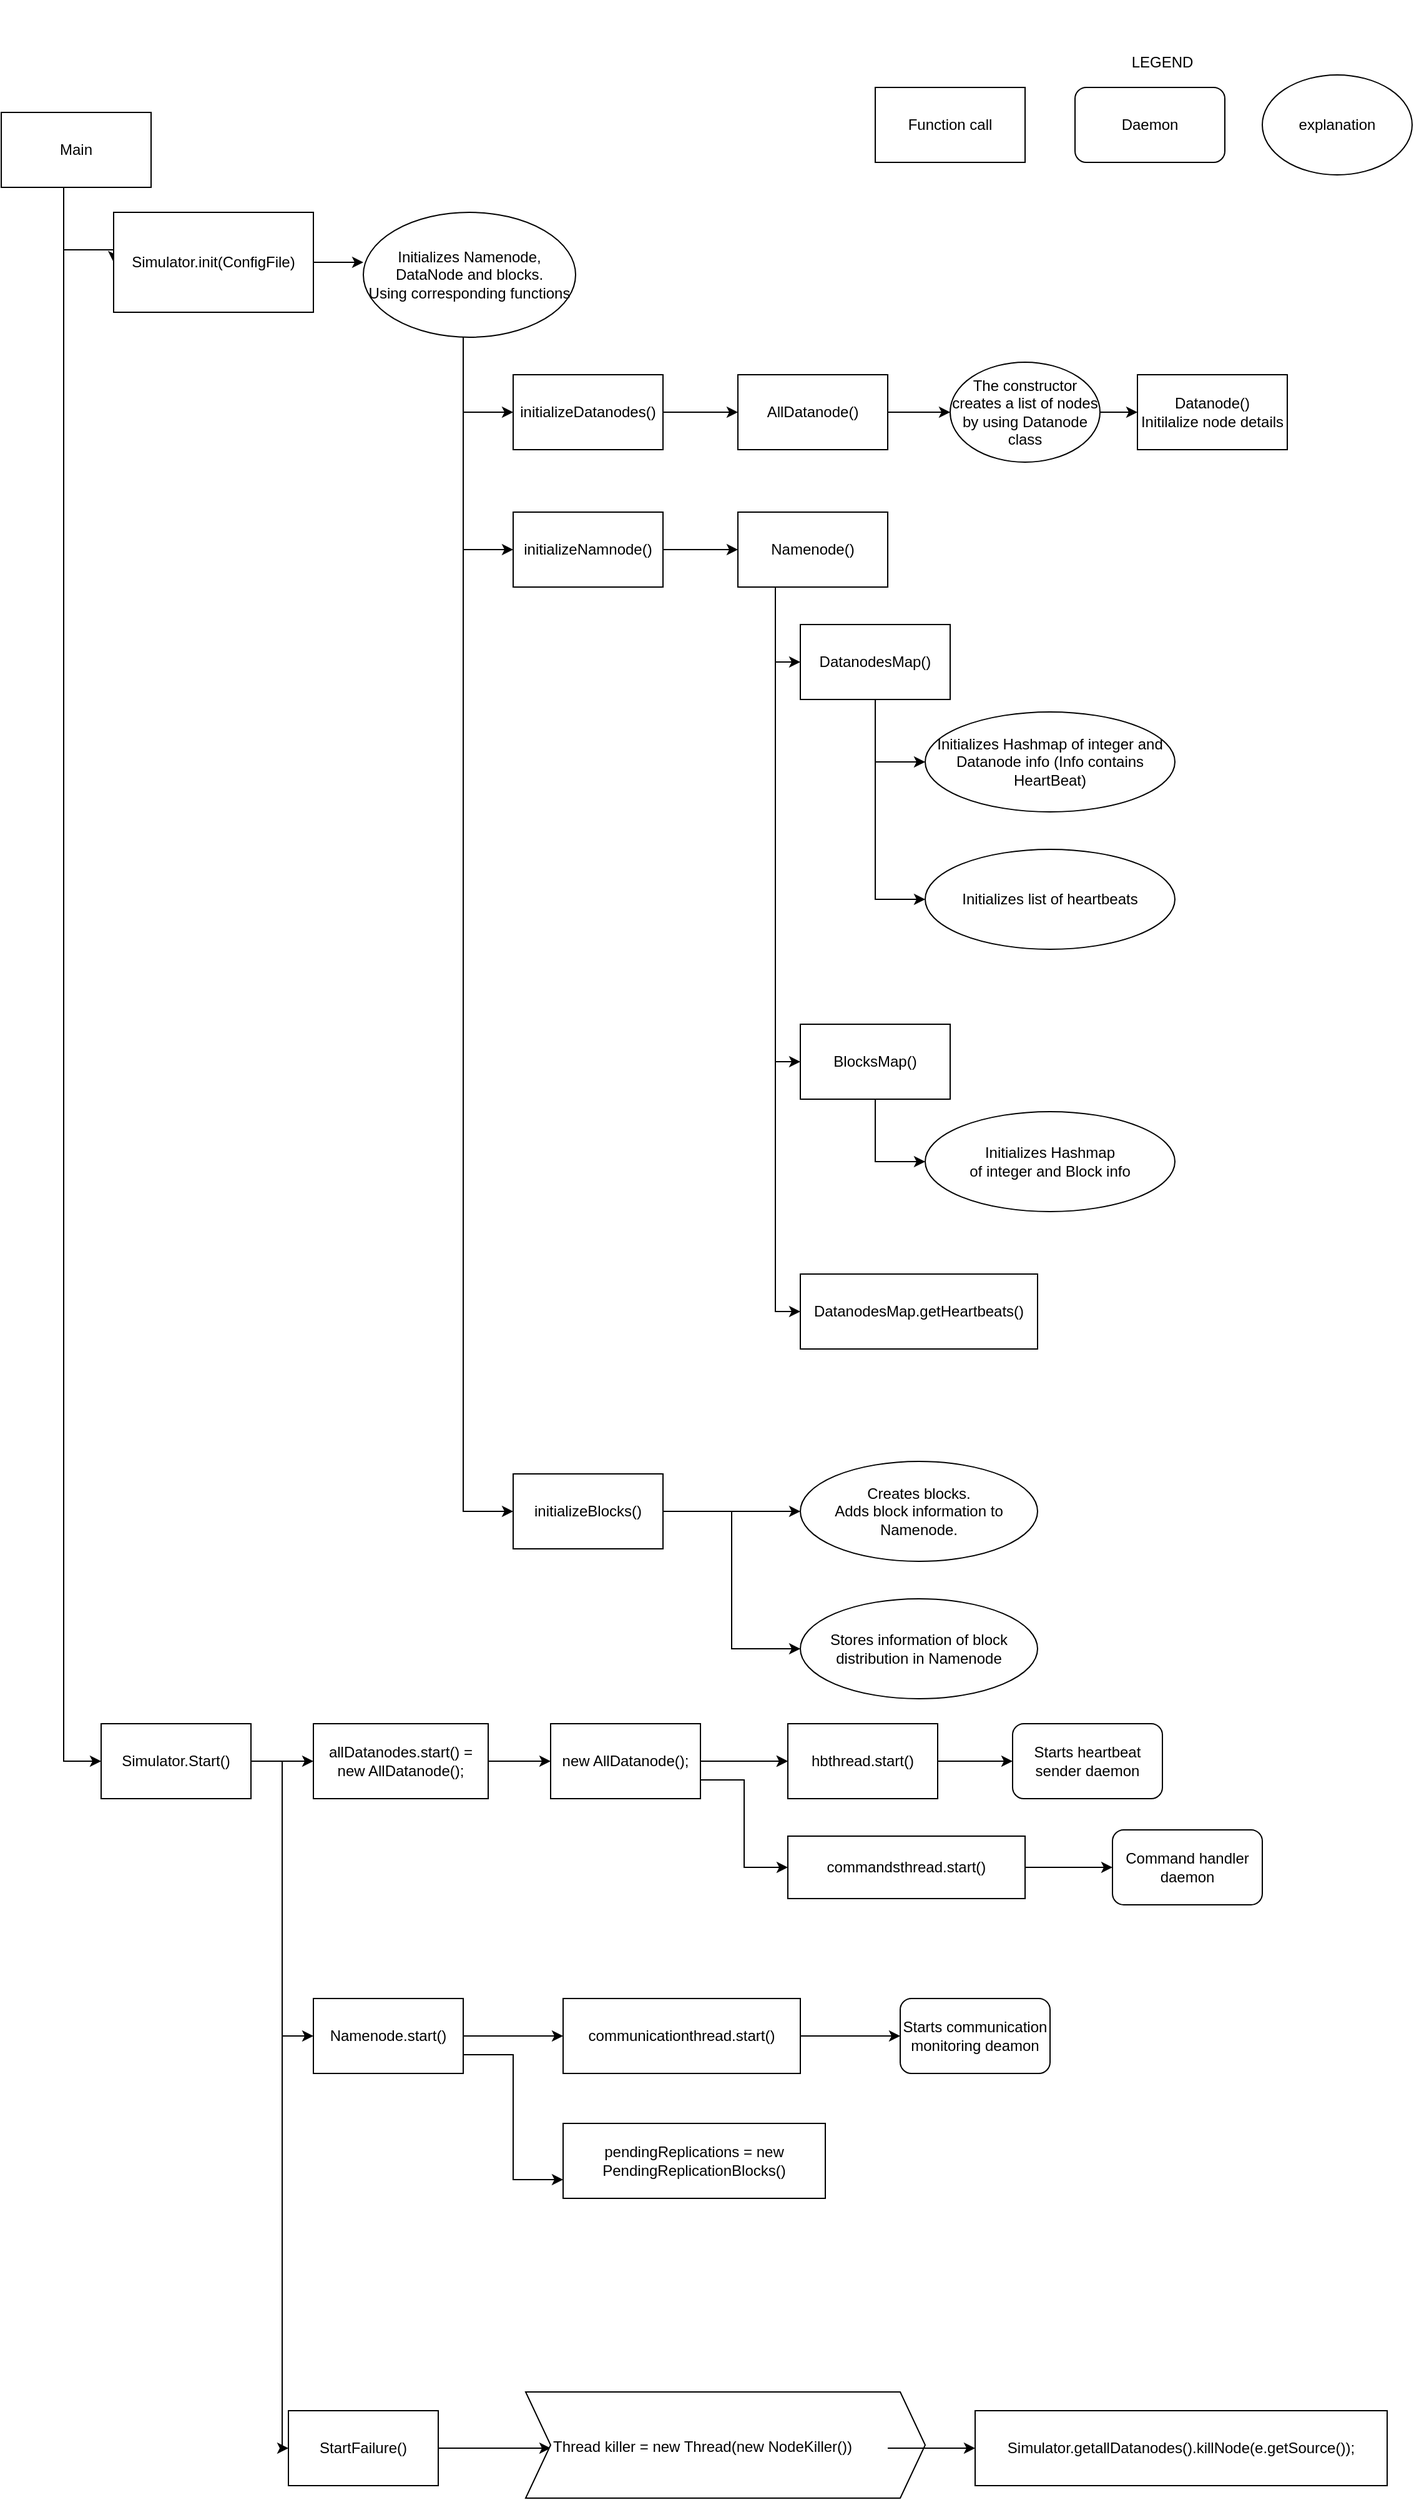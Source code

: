<mxfile version="12.7.8" type="github">
  <diagram id="zA8VsBheuBRrl_neqVgZ" name="Page-1">
    <mxGraphModel dx="1422" dy="1931" grid="1" gridSize="10" guides="1" tooltips="1" connect="1" arrows="1" fold="1" page="1" pageScale="1" pageWidth="850" pageHeight="1100" math="0" shadow="0">
      <root>
        <mxCell id="0" />
        <mxCell id="1" parent="0" />
        <mxCell id="JU47VE_lCFR2i_xXfKO_-4" style="edgeStyle=orthogonalEdgeStyle;rounded=0;orthogonalLoop=1;jettySize=auto;html=1;" parent="1" source="JU47VE_lCFR2i_xXfKO_-1" target="JU47VE_lCFR2i_xXfKO_-2" edge="1">
          <mxGeometry relative="1" as="geometry">
            <Array as="points">
              <mxPoint x="80" y="1370" />
            </Array>
          </mxGeometry>
        </mxCell>
        <mxCell id="JU47VE_lCFR2i_xXfKO_-15" style="edgeStyle=orthogonalEdgeStyle;rounded=0;orthogonalLoop=1;jettySize=auto;html=1;entryX=0;entryY=0.5;entryDx=0;entryDy=0;" parent="1" source="JU47VE_lCFR2i_xXfKO_-1" target="JU47VE_lCFR2i_xXfKO_-13" edge="1">
          <mxGeometry relative="1" as="geometry">
            <Array as="points">
              <mxPoint x="80" y="160" />
            </Array>
          </mxGeometry>
        </mxCell>
        <mxCell id="JU47VE_lCFR2i_xXfKO_-1" value="Main" style="rounded=0;whiteSpace=wrap;html=1;" parent="1" vertex="1">
          <mxGeometry x="30" y="50" width="120" height="60" as="geometry" />
        </mxCell>
        <mxCell id="JU47VE_lCFR2i_xXfKO_-6" style="edgeStyle=orthogonalEdgeStyle;rounded=0;orthogonalLoop=1;jettySize=auto;html=1;" parent="1" source="JU47VE_lCFR2i_xXfKO_-2" target="JU47VE_lCFR2i_xXfKO_-5" edge="1">
          <mxGeometry relative="1" as="geometry" />
        </mxCell>
        <mxCell id="JU47VE_lCFR2i_xXfKO_-9" style="edgeStyle=orthogonalEdgeStyle;rounded=0;orthogonalLoop=1;jettySize=auto;html=1;entryX=0;entryY=0.5;entryDx=0;entryDy=0;" parent="1" source="JU47VE_lCFR2i_xXfKO_-2" target="JU47VE_lCFR2i_xXfKO_-8" edge="1">
          <mxGeometry relative="1" as="geometry">
            <mxPoint x="250" y="1570" as="targetPoint" />
            <Array as="points">
              <mxPoint x="255" y="1370" />
              <mxPoint x="255" y="1920" />
            </Array>
          </mxGeometry>
        </mxCell>
        <mxCell id="JU47VE_lCFR2i_xXfKO_-10" style="edgeStyle=orthogonalEdgeStyle;rounded=0;orthogonalLoop=1;jettySize=auto;html=1;entryX=0;entryY=0.5;entryDx=0;entryDy=0;" parent="1" source="JU47VE_lCFR2i_xXfKO_-2" target="JU47VE_lCFR2i_xXfKO_-7" edge="1">
          <mxGeometry relative="1" as="geometry" />
        </mxCell>
        <mxCell id="JU47VE_lCFR2i_xXfKO_-2" value="Simulator.Start()" style="rounded=0;whiteSpace=wrap;html=1;" parent="1" vertex="1">
          <mxGeometry x="110" y="1340" width="120" height="60" as="geometry" />
        </mxCell>
        <mxCell id="JU47VE_lCFR2i_xXfKO_-12" style="edgeStyle=orthogonalEdgeStyle;rounded=0;orthogonalLoop=1;jettySize=auto;html=1;entryX=0;entryY=0.5;entryDx=0;entryDy=0;" parent="1" source="JU47VE_lCFR2i_xXfKO_-5" target="JU47VE_lCFR2i_xXfKO_-11" edge="1">
          <mxGeometry relative="1" as="geometry" />
        </mxCell>
        <mxCell id="JU47VE_lCFR2i_xXfKO_-5" value="allDatanodes.start() = new AllDatanode();" style="rounded=0;whiteSpace=wrap;html=1;" parent="1" vertex="1">
          <mxGeometry x="280" y="1340" width="140" height="60" as="geometry" />
        </mxCell>
        <mxCell id="0iTcsFP1lSR9jo0iLhN2-6" style="edgeStyle=orthogonalEdgeStyle;rounded=0;orthogonalLoop=1;jettySize=auto;html=1;entryX=0;entryY=0.5;entryDx=0;entryDy=0;" edge="1" parent="1" source="JU47VE_lCFR2i_xXfKO_-7" target="0iTcsFP1lSR9jo0iLhN2-4">
          <mxGeometry relative="1" as="geometry" />
        </mxCell>
        <mxCell id="0iTcsFP1lSR9jo0iLhN2-14" style="edgeStyle=orthogonalEdgeStyle;rounded=0;orthogonalLoop=1;jettySize=auto;html=1;exitX=1;exitY=0.75;exitDx=0;exitDy=0;entryX=0;entryY=0.75;entryDx=0;entryDy=0;" edge="1" parent="1" source="JU47VE_lCFR2i_xXfKO_-7" target="0iTcsFP1lSR9jo0iLhN2-11">
          <mxGeometry relative="1" as="geometry" />
        </mxCell>
        <mxCell id="JU47VE_lCFR2i_xXfKO_-7" value="Namenode.start()" style="rounded=0;whiteSpace=wrap;html=1;" parent="1" vertex="1">
          <mxGeometry x="280" y="1560" width="120" height="60" as="geometry" />
        </mxCell>
        <mxCell id="0iTcsFP1lSR9jo0iLhN2-19" style="edgeStyle=orthogonalEdgeStyle;rounded=0;orthogonalLoop=1;jettySize=auto;html=1;exitX=1;exitY=0.5;exitDx=0;exitDy=0;" edge="1" parent="1" source="JU47VE_lCFR2i_xXfKO_-8" target="0iTcsFP1lSR9jo0iLhN2-17">
          <mxGeometry relative="1" as="geometry" />
        </mxCell>
        <mxCell id="JU47VE_lCFR2i_xXfKO_-8" value="StartFailure()" style="rounded=0;whiteSpace=wrap;html=1;" parent="1" vertex="1">
          <mxGeometry x="260" y="1890" width="120" height="60" as="geometry" />
        </mxCell>
        <mxCell id="rZpP8SGYZrVl_NE0W-DY-2" style="edgeStyle=orthogonalEdgeStyle;rounded=0;orthogonalLoop=1;jettySize=auto;html=1;exitX=1;exitY=0.5;exitDx=0;exitDy=0;" parent="1" source="JU47VE_lCFR2i_xXfKO_-11" target="rZpP8SGYZrVl_NE0W-DY-1" edge="1">
          <mxGeometry relative="1" as="geometry" />
        </mxCell>
        <mxCell id="rZpP8SGYZrVl_NE0W-DY-4" value="" style="edgeStyle=orthogonalEdgeStyle;rounded=0;orthogonalLoop=1;jettySize=auto;html=1;" parent="1" source="JU47VE_lCFR2i_xXfKO_-11" target="rZpP8SGYZrVl_NE0W-DY-1" edge="1">
          <mxGeometry relative="1" as="geometry" />
        </mxCell>
        <mxCell id="rZpP8SGYZrVl_NE0W-DY-5" style="edgeStyle=orthogonalEdgeStyle;rounded=0;orthogonalLoop=1;jettySize=auto;html=1;exitX=1;exitY=0.75;exitDx=0;exitDy=0;entryX=0;entryY=0.5;entryDx=0;entryDy=0;" parent="1" source="JU47VE_lCFR2i_xXfKO_-11" target="rZpP8SGYZrVl_NE0W-DY-3" edge="1">
          <mxGeometry relative="1" as="geometry" />
        </mxCell>
        <mxCell id="JU47VE_lCFR2i_xXfKO_-11" value="new AllDatanode();" style="rounded=0;whiteSpace=wrap;html=1;" parent="1" vertex="1">
          <mxGeometry x="470" y="1340" width="120" height="60" as="geometry" />
        </mxCell>
        <mxCell id="JU47VE_lCFR2i_xXfKO_-18" style="edgeStyle=orthogonalEdgeStyle;rounded=0;orthogonalLoop=1;jettySize=auto;html=1;entryX=0;entryY=0.5;entryDx=0;entryDy=0;" parent="1" source="JU47VE_lCFR2i_xXfKO_-13" edge="1">
          <mxGeometry relative="1" as="geometry">
            <mxPoint x="320" y="170" as="targetPoint" />
          </mxGeometry>
        </mxCell>
        <mxCell id="JU47VE_lCFR2i_xXfKO_-13" value="&lt;div&gt;Simulator.init(ConfigFile)&lt;/div&gt;" style="rounded=0;whiteSpace=wrap;html=1;" parent="1" vertex="1">
          <mxGeometry x="120" y="130" width="160" height="80" as="geometry" />
        </mxCell>
        <mxCell id="JU47VE_lCFR2i_xXfKO_-29" style="edgeStyle=orthogonalEdgeStyle;rounded=0;orthogonalLoop=1;jettySize=auto;html=1;entryX=0;entryY=0.5;entryDx=0;entryDy=0;" parent="1" target="JU47VE_lCFR2i_xXfKO_-20" edge="1">
          <mxGeometry relative="1" as="geometry">
            <mxPoint x="340" y="210" as="sourcePoint" />
            <Array as="points">
              <mxPoint x="400" y="210" />
              <mxPoint x="400" y="290" />
              <mxPoint x="440" y="290" />
            </Array>
          </mxGeometry>
        </mxCell>
        <mxCell id="JU47VE_lCFR2i_xXfKO_-30" style="edgeStyle=orthogonalEdgeStyle;rounded=0;orthogonalLoop=1;jettySize=auto;html=1;entryX=0;entryY=0.5;entryDx=0;entryDy=0;" parent="1" target="JU47VE_lCFR2i_xXfKO_-21" edge="1">
          <mxGeometry relative="1" as="geometry">
            <mxPoint x="340" y="210" as="sourcePoint" />
            <Array as="points">
              <mxPoint x="400" y="210" />
              <mxPoint x="400" y="400" />
              <mxPoint x="440" y="400" />
            </Array>
          </mxGeometry>
        </mxCell>
        <mxCell id="JU47VE_lCFR2i_xXfKO_-31" style="edgeStyle=orthogonalEdgeStyle;rounded=0;orthogonalLoop=1;jettySize=auto;html=1;entryX=0;entryY=0.5;entryDx=0;entryDy=0;" parent="1" target="JU47VE_lCFR2i_xXfKO_-22" edge="1">
          <mxGeometry relative="1" as="geometry">
            <mxPoint x="340" y="210" as="sourcePoint" />
            <Array as="points">
              <mxPoint x="400" y="210" />
              <mxPoint x="400" y="1170" />
            </Array>
          </mxGeometry>
        </mxCell>
        <mxCell id="JU47VE_lCFR2i_xXfKO_-24" style="edgeStyle=orthogonalEdgeStyle;rounded=0;orthogonalLoop=1;jettySize=auto;html=1;" parent="1" source="JU47VE_lCFR2i_xXfKO_-20" edge="1">
          <mxGeometry relative="1" as="geometry">
            <mxPoint x="620" y="290" as="targetPoint" />
          </mxGeometry>
        </mxCell>
        <mxCell id="JU47VE_lCFR2i_xXfKO_-20" value="initializeDatanodes()" style="rounded=0;whiteSpace=wrap;html=1;" parent="1" vertex="1">
          <mxGeometry x="440" y="260" width="120" height="60" as="geometry" />
        </mxCell>
        <mxCell id="JU47VE_lCFR2i_xXfKO_-42" style="edgeStyle=orthogonalEdgeStyle;rounded=0;orthogonalLoop=1;jettySize=auto;html=1;entryX=0;entryY=0.5;entryDx=0;entryDy=0;" parent="1" source="JU47VE_lCFR2i_xXfKO_-21" target="JU47VE_lCFR2i_xXfKO_-41" edge="1">
          <mxGeometry relative="1" as="geometry" />
        </mxCell>
        <mxCell id="JU47VE_lCFR2i_xXfKO_-21" value="initializeNamnode()" style="rounded=0;whiteSpace=wrap;html=1;" parent="1" vertex="1">
          <mxGeometry x="440" y="370" width="120" height="60" as="geometry" />
        </mxCell>
        <mxCell id="JU47VE_lCFR2i_xXfKO_-58" style="edgeStyle=orthogonalEdgeStyle;rounded=0;orthogonalLoop=1;jettySize=auto;html=1;entryX=0;entryY=0.5;entryDx=0;entryDy=0;" parent="1" source="JU47VE_lCFR2i_xXfKO_-22" target="JU47VE_lCFR2i_xXfKO_-57" edge="1">
          <mxGeometry relative="1" as="geometry" />
        </mxCell>
        <mxCell id="JU47VE_lCFR2i_xXfKO_-60" style="edgeStyle=orthogonalEdgeStyle;rounded=0;orthogonalLoop=1;jettySize=auto;html=1;entryX=0;entryY=0.5;entryDx=0;entryDy=0;" parent="1" source="JU47VE_lCFR2i_xXfKO_-22" target="JU47VE_lCFR2i_xXfKO_-59" edge="1">
          <mxGeometry relative="1" as="geometry" />
        </mxCell>
        <mxCell id="JU47VE_lCFR2i_xXfKO_-22" value="initializeBlocks()" style="rounded=0;whiteSpace=wrap;html=1;" parent="1" vertex="1">
          <mxGeometry x="440" y="1140" width="120" height="60" as="geometry" />
        </mxCell>
        <mxCell id="JU47VE_lCFR2i_xXfKO_-35" value="&lt;div&gt;Initializes Namenode, DataNode and blocks.&lt;/div&gt;&lt;div&gt;Using corresponding functions&lt;/div&gt;" style="ellipse;whiteSpace=wrap;html=1;" parent="1" vertex="1">
          <mxGeometry x="320" y="130" width="170" height="100" as="geometry" />
        </mxCell>
        <mxCell id="JU47VE_lCFR2i_xXfKO_-40" style="edgeStyle=orthogonalEdgeStyle;rounded=0;orthogonalLoop=1;jettySize=auto;html=1;entryX=0;entryY=0.5;entryDx=0;entryDy=0;" parent="1" source="JU47VE_lCFR2i_xXfKO_-36" target="JU47VE_lCFR2i_xXfKO_-39" edge="1">
          <mxGeometry relative="1" as="geometry" />
        </mxCell>
        <mxCell id="JU47VE_lCFR2i_xXfKO_-36" value="The constructor creates a list of nodes by using Datanode class" style="ellipse;whiteSpace=wrap;html=1;" parent="1" vertex="1">
          <mxGeometry x="790" y="250" width="120" height="80" as="geometry" />
        </mxCell>
        <mxCell id="JU47VE_lCFR2i_xXfKO_-38" style="edgeStyle=orthogonalEdgeStyle;rounded=0;orthogonalLoop=1;jettySize=auto;html=1;entryX=0;entryY=0.5;entryDx=0;entryDy=0;" parent="1" source="JU47VE_lCFR2i_xXfKO_-37" target="JU47VE_lCFR2i_xXfKO_-36" edge="1">
          <mxGeometry relative="1" as="geometry" />
        </mxCell>
        <mxCell id="JU47VE_lCFR2i_xXfKO_-37" value="AllDatanode()" style="rounded=0;whiteSpace=wrap;html=1;" parent="1" vertex="1">
          <mxGeometry x="620" y="260" width="120" height="60" as="geometry" />
        </mxCell>
        <mxCell id="JU47VE_lCFR2i_xXfKO_-39" value="&lt;div&gt;Datanode()&lt;/div&gt;&lt;div&gt;Initilalize node details&lt;/div&gt;" style="rounded=0;whiteSpace=wrap;html=1;" parent="1" vertex="1">
          <mxGeometry x="940" y="260" width="120" height="60" as="geometry" />
        </mxCell>
        <mxCell id="JU47VE_lCFR2i_xXfKO_-45" style="edgeStyle=orthogonalEdgeStyle;rounded=0;orthogonalLoop=1;jettySize=auto;html=1;entryX=0;entryY=0.5;entryDx=0;entryDy=0;" parent="1" source="JU47VE_lCFR2i_xXfKO_-41" target="JU47VE_lCFR2i_xXfKO_-43" edge="1">
          <mxGeometry relative="1" as="geometry">
            <Array as="points">
              <mxPoint x="650" y="490" />
            </Array>
          </mxGeometry>
        </mxCell>
        <mxCell id="JU47VE_lCFR2i_xXfKO_-46" style="edgeStyle=orthogonalEdgeStyle;rounded=0;orthogonalLoop=1;jettySize=auto;html=1;entryX=0;entryY=0.5;entryDx=0;entryDy=0;" parent="1" source="JU47VE_lCFR2i_xXfKO_-41" target="JU47VE_lCFR2i_xXfKO_-44" edge="1">
          <mxGeometry relative="1" as="geometry">
            <Array as="points">
              <mxPoint x="650" y="810" />
            </Array>
          </mxGeometry>
        </mxCell>
        <mxCell id="JU47VE_lCFR2i_xXfKO_-56" style="edgeStyle=orthogonalEdgeStyle;rounded=0;orthogonalLoop=1;jettySize=auto;html=1;entryX=0;entryY=0.5;entryDx=0;entryDy=0;" parent="1" source="JU47VE_lCFR2i_xXfKO_-41" target="JU47VE_lCFR2i_xXfKO_-55" edge="1">
          <mxGeometry relative="1" as="geometry">
            <Array as="points">
              <mxPoint x="650" y="1010" />
            </Array>
          </mxGeometry>
        </mxCell>
        <mxCell id="JU47VE_lCFR2i_xXfKO_-41" value="Namenode()" style="rounded=0;whiteSpace=wrap;html=1;" parent="1" vertex="1">
          <mxGeometry x="620" y="370" width="120" height="60" as="geometry" />
        </mxCell>
        <mxCell id="JU47VE_lCFR2i_xXfKO_-48" style="edgeStyle=orthogonalEdgeStyle;rounded=0;orthogonalLoop=1;jettySize=auto;html=1;entryX=0;entryY=0.5;entryDx=0;entryDy=0;" parent="1" source="JU47VE_lCFR2i_xXfKO_-43" target="JU47VE_lCFR2i_xXfKO_-47" edge="1">
          <mxGeometry relative="1" as="geometry" />
        </mxCell>
        <mxCell id="JU47VE_lCFR2i_xXfKO_-50" style="edgeStyle=orthogonalEdgeStyle;rounded=0;orthogonalLoop=1;jettySize=auto;html=1;entryX=0;entryY=0.5;entryDx=0;entryDy=0;" parent="1" source="JU47VE_lCFR2i_xXfKO_-43" target="JU47VE_lCFR2i_xXfKO_-49" edge="1">
          <mxGeometry relative="1" as="geometry" />
        </mxCell>
        <mxCell id="JU47VE_lCFR2i_xXfKO_-43" value="DatanodesMap()" style="rounded=0;whiteSpace=wrap;html=1;" parent="1" vertex="1">
          <mxGeometry x="670" y="460" width="120" height="60" as="geometry" />
        </mxCell>
        <mxCell id="JU47VE_lCFR2i_xXfKO_-54" style="edgeStyle=orthogonalEdgeStyle;rounded=0;orthogonalLoop=1;jettySize=auto;html=1;entryX=0;entryY=0.5;entryDx=0;entryDy=0;" parent="1" source="JU47VE_lCFR2i_xXfKO_-44" target="JU47VE_lCFR2i_xXfKO_-51" edge="1">
          <mxGeometry relative="1" as="geometry" />
        </mxCell>
        <mxCell id="JU47VE_lCFR2i_xXfKO_-44" value="BlocksMap()" style="rounded=0;whiteSpace=wrap;html=1;" parent="1" vertex="1">
          <mxGeometry x="670" y="780" width="120" height="60" as="geometry" />
        </mxCell>
        <mxCell id="JU47VE_lCFR2i_xXfKO_-47" value="Initializes Hashmap of integer and Datanode info (Info contains HeartBeat)" style="ellipse;whiteSpace=wrap;html=1;" parent="1" vertex="1">
          <mxGeometry x="770" y="530" width="200" height="80" as="geometry" />
        </mxCell>
        <mxCell id="JU47VE_lCFR2i_xXfKO_-49" value="Initializes list of heartbeats" style="ellipse;whiteSpace=wrap;html=1;" parent="1" vertex="1">
          <mxGeometry x="770" y="640" width="200" height="80" as="geometry" />
        </mxCell>
        <mxCell id="JU47VE_lCFR2i_xXfKO_-51" value="Initializes Hashmap &lt;br&gt;of integer and Block info" style="ellipse;whiteSpace=wrap;html=1;" parent="1" vertex="1">
          <mxGeometry x="770" y="850" width="200" height="80" as="geometry" />
        </mxCell>
        <mxCell id="JU47VE_lCFR2i_xXfKO_-55" value="DatanodesMap.getHeartbeats()" style="rounded=0;whiteSpace=wrap;html=1;" parent="1" vertex="1">
          <mxGeometry x="670" y="980" width="190" height="60" as="geometry" />
        </mxCell>
        <mxCell id="JU47VE_lCFR2i_xXfKO_-57" value="&lt;div&gt;Creates blocks.&lt;br&gt;&lt;/div&gt;&lt;div&gt;Adds block information to Namenode.&lt;/div&gt;" style="ellipse;whiteSpace=wrap;html=1;" parent="1" vertex="1">
          <mxGeometry x="670" y="1130" width="190" height="80" as="geometry" />
        </mxCell>
        <mxCell id="JU47VE_lCFR2i_xXfKO_-59" value="Stores information of block distribution in Namenode" style="ellipse;whiteSpace=wrap;html=1;" parent="1" vertex="1">
          <mxGeometry x="670" y="1240" width="190" height="80" as="geometry" />
        </mxCell>
        <mxCell id="rZpP8SGYZrVl_NE0W-DY-6" style="edgeStyle=orthogonalEdgeStyle;rounded=0;orthogonalLoop=1;jettySize=auto;html=1;" parent="1" source="rZpP8SGYZrVl_NE0W-DY-1" target="rZpP8SGYZrVl_NE0W-DY-7" edge="1">
          <mxGeometry relative="1" as="geometry">
            <mxPoint x="860" y="1370" as="targetPoint" />
          </mxGeometry>
        </mxCell>
        <mxCell id="rZpP8SGYZrVl_NE0W-DY-1" value="hbthread.start()" style="rounded=0;whiteSpace=wrap;html=1;" parent="1" vertex="1">
          <mxGeometry x="660" y="1340" width="120" height="60" as="geometry" />
        </mxCell>
        <mxCell id="0iTcsFP1lSR9jo0iLhN2-1" style="edgeStyle=orthogonalEdgeStyle;rounded=0;orthogonalLoop=1;jettySize=auto;html=1;" edge="1" parent="1" source="rZpP8SGYZrVl_NE0W-DY-3" target="0iTcsFP1lSR9jo0iLhN2-2">
          <mxGeometry relative="1" as="geometry">
            <mxPoint x="980" y="1455" as="targetPoint" />
          </mxGeometry>
        </mxCell>
        <mxCell id="rZpP8SGYZrVl_NE0W-DY-3" value="commandsthread.start()" style="rounded=0;whiteSpace=wrap;html=1;" parent="1" vertex="1">
          <mxGeometry x="660" y="1430" width="190" height="50" as="geometry" />
        </mxCell>
        <mxCell id="rZpP8SGYZrVl_NE0W-DY-7" value="Starts heartbeat sender daemon" style="rounded=1;whiteSpace=wrap;html=1;" parent="1" vertex="1">
          <mxGeometry x="840" y="1340" width="120" height="60" as="geometry" />
        </mxCell>
        <mxCell id="rZpP8SGYZrVl_NE0W-DY-8" value="Function call" style="rounded=0;whiteSpace=wrap;html=1;" parent="1" vertex="1">
          <mxGeometry x="730" y="30" width="120" height="60" as="geometry" />
        </mxCell>
        <mxCell id="rZpP8SGYZrVl_NE0W-DY-9" value="Daemon" style="rounded=1;whiteSpace=wrap;html=1;" parent="1" vertex="1">
          <mxGeometry x="890" y="30" width="120" height="60" as="geometry" />
        </mxCell>
        <mxCell id="rZpP8SGYZrVl_NE0W-DY-12" value="explanation" style="ellipse;whiteSpace=wrap;html=1;" parent="1" vertex="1">
          <mxGeometry x="1040" y="20" width="120" height="80" as="geometry" />
        </mxCell>
        <mxCell id="rZpP8SGYZrVl_NE0W-DY-13" value="LEGEND" style="text;html=1;strokeColor=none;fillColor=none;align=center;verticalAlign=middle;whiteSpace=wrap;rounded=0;" parent="1" vertex="1">
          <mxGeometry x="940" y="-40" width="40" height="100" as="geometry" />
        </mxCell>
        <mxCell id="0iTcsFP1lSR9jo0iLhN2-2" value="Command handler daemon" style="rounded=1;whiteSpace=wrap;html=1;" vertex="1" parent="1">
          <mxGeometry x="920" y="1425" width="120" height="60" as="geometry" />
        </mxCell>
        <mxCell id="0iTcsFP1lSR9jo0iLhN2-7" style="edgeStyle=orthogonalEdgeStyle;rounded=0;orthogonalLoop=1;jettySize=auto;html=1;" edge="1" parent="1" source="0iTcsFP1lSR9jo0iLhN2-4" target="0iTcsFP1lSR9jo0iLhN2-8">
          <mxGeometry relative="1" as="geometry">
            <mxPoint x="720" y="1590" as="targetPoint" />
          </mxGeometry>
        </mxCell>
        <mxCell id="0iTcsFP1lSR9jo0iLhN2-4" value="communicationthread.start()" style="rounded=0;whiteSpace=wrap;html=1;" vertex="1" parent="1">
          <mxGeometry x="480" y="1560" width="190" height="60" as="geometry" />
        </mxCell>
        <mxCell id="0iTcsFP1lSR9jo0iLhN2-8" value="Starts communication monitoring deamon" style="rounded=1;whiteSpace=wrap;html=1;" vertex="1" parent="1">
          <mxGeometry x="750" y="1560" width="120" height="60" as="geometry" />
        </mxCell>
        <mxCell id="0iTcsFP1lSR9jo0iLhN2-11" value="pendingReplications = new PendingReplicationBlocks()" style="rounded=0;whiteSpace=wrap;html=1;" vertex="1" parent="1">
          <mxGeometry x="480" y="1660" width="210" height="60" as="geometry" />
        </mxCell>
        <mxCell id="0iTcsFP1lSR9jo0iLhN2-15" value="" style="shape=step;perimeter=stepPerimeter;whiteSpace=wrap;html=1;fixedSize=1;" vertex="1" parent="1">
          <mxGeometry x="450" y="1875" width="320" height="85" as="geometry" />
        </mxCell>
        <mxCell id="0iTcsFP1lSR9jo0iLhN2-16" style="edgeStyle=orthogonalEdgeStyle;rounded=0;orthogonalLoop=1;jettySize=auto;html=1;" edge="1" parent="1" source="0iTcsFP1lSR9jo0iLhN2-17" target="0iTcsFP1lSR9jo0iLhN2-18">
          <mxGeometry relative="1" as="geometry" />
        </mxCell>
        <mxCell id="0iTcsFP1lSR9jo0iLhN2-17" value="Thread killer = new Thread(new NodeKiller())" style="text;html=1;" vertex="1" parent="1">
          <mxGeometry x="470" y="1905" width="270" height="30" as="geometry" />
        </mxCell>
        <mxCell id="0iTcsFP1lSR9jo0iLhN2-18" value="Simulator.getallDatanodes().killNode(e.getSource());" style="rounded=0;whiteSpace=wrap;html=1;" vertex="1" parent="1">
          <mxGeometry x="810" y="1890" width="330" height="60" as="geometry" />
        </mxCell>
      </root>
    </mxGraphModel>
  </diagram>
</mxfile>
